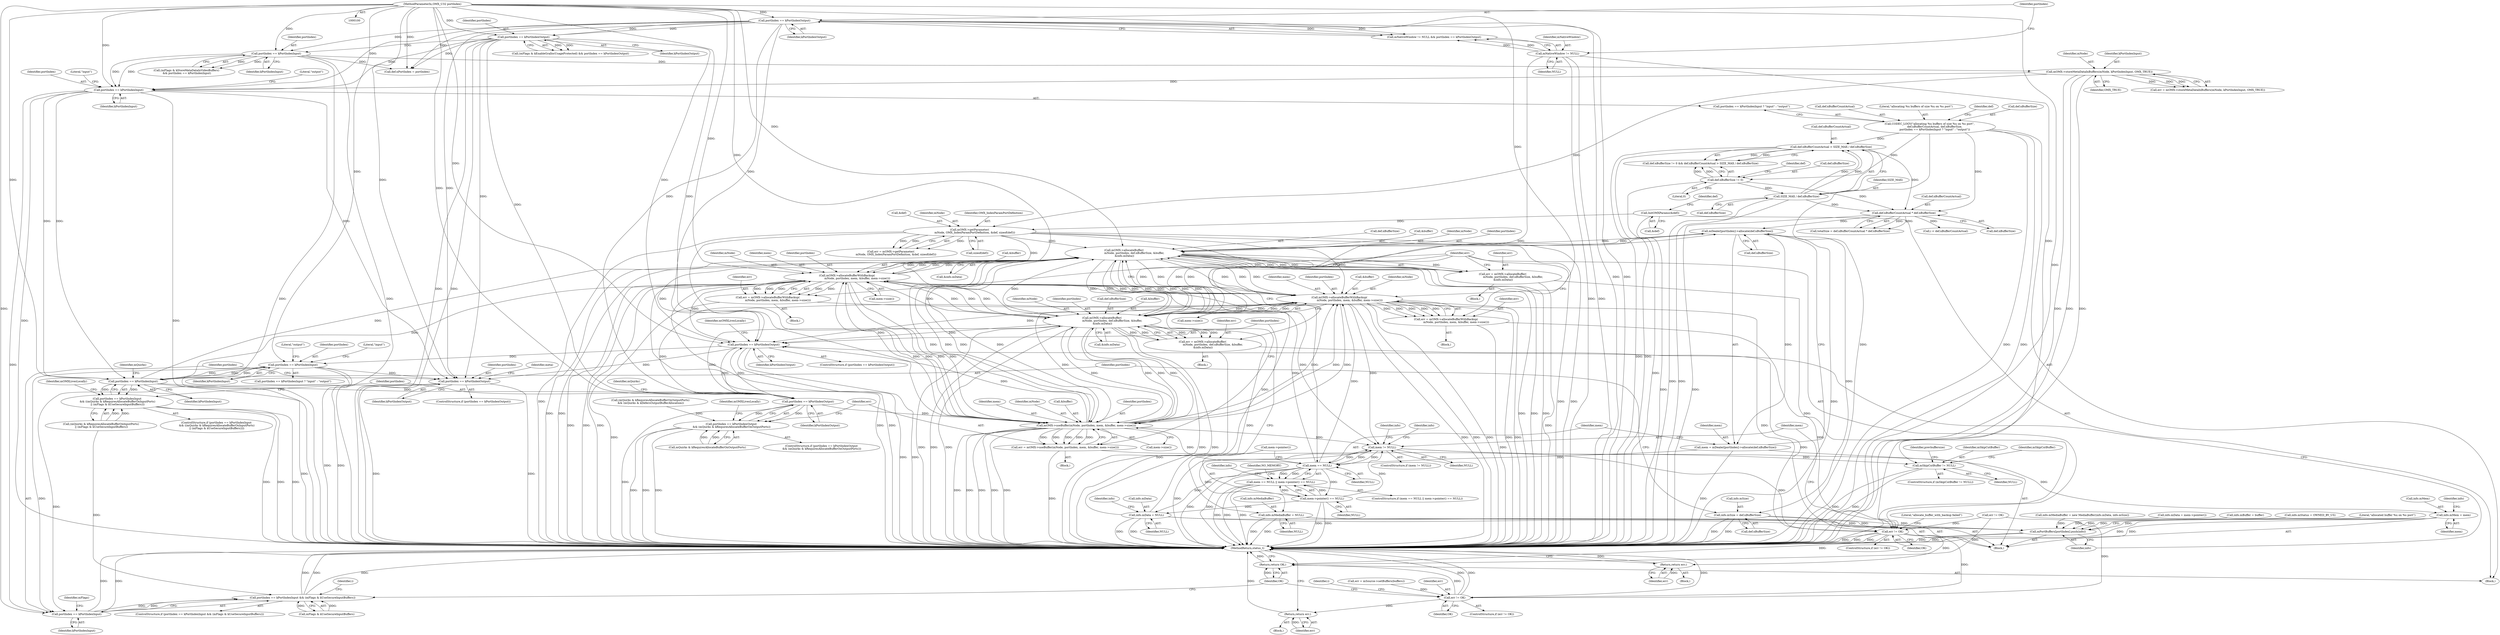 digraph "0_Android_97837bb6cbac21ea679843a0037779d3834bed64@API" {
"1000245" [label="(Call,mDealer[portIndex]->allocate(def.nBufferSize))"];
"1000293" [label="(Call,mOMX->allocateBuffer(\n                        mNode, portIndex, def.nBufferSize, &buffer,\n &info.mData))"];
"1000309" [label="(Call,mOMX->allocateBufferWithBackup(\n                        mNode, portIndex, mem, &buffer, mem->size()))"];
"1000348" [label="(Call,mOMX->allocateBufferWithBackup(\n                        mNode, portIndex, mem, &buffer, mem->size()))"];
"1000332" [label="(Call,mOMX->allocateBuffer(\n                        mNode, portIndex, def.nBufferSize, &buffer,\n &info.mData))"];
"1000166" [label="(Call,mOMX->getParameter(\n            mNode, OMX_IndexParamPortDefinition, &def, sizeof(def)))"];
"1000142" [label="(Call,mOMX->storeMetaDataInBuffers(mNode, kPortIndexInput, OMX_TRUE))"];
"1000136" [label="(Call,portIndex == kPortIndexInput)"];
"1000108" [label="(Call,portIndex == kPortIndexOutput)"];
"1000101" [label="(MethodParameterIn,OMX_U32 portIndex)"];
"1000119" [label="(Call,portIndex == kPortIndexOutput)"];
"1000156" [label="(Call,InitOMXParams(&def))"];
"1000359" [label="(Call,mOMX->useBuffer(mNode, portIndex, mem, &buffer, mem->size()))"];
"1000319" [label="(Call,portIndex == kPortIndexOutput)"];
"1000276" [label="(Call,portIndex == kPortIndexInput)"];
"1000435" [label="(Call,portIndex == kPortIndexInput)"];
"1000406" [label="(Call,portIndex == kPortIndexOutput)"];
"1000189" [label="(Call,portIndex == kPortIndexInput)"];
"1000251" [label="(Call,mem == NULL)"];
"1000243" [label="(Call,mem = mDealer[portIndex]->allocate(def.nBufferSize))"];
"1000245" [label="(Call,mDealer[portIndex]->allocate(def.nBufferSize))"];
"1000216" [label="(Call,def.nBufferCountActual * def.nBufferSize)"];
"1000180" [label="(Call,CODEC_LOGV(\"allocating %u buffers of size %u on %s port\",\n            def.nBufferCountActual, def.nBufferSize,\n            portIndex == kPortIndexInput ? \"input\" : \"output\"))"];
"1000201" [label="(Call,def.nBufferCountActual > SIZE_MAX / def.nBufferSize)"];
"1000205" [label="(Call,SIZE_MAX / def.nBufferSize)"];
"1000196" [label="(Call,def.nBufferSize != 0)"];
"1000105" [label="(Call,mNativeWindow != NULL)"];
"1000376" [label="(Call,mem != NULL)"];
"1000254" [label="(Call,mem->pointer() == NULL)"];
"1000261" [label="(Call,info.mData = NULL)"];
"1000250" [label="(Call,mem == NULL || mem->pointer() == NULL)"];
"1000266" [label="(Call,info.mSize = def.nBufferSize)"];
"1000429" [label="(Call,mPortBuffers[portIndex].push(info))"];
"1000307" [label="(Call,err = mOMX->allocateBufferWithBackup(\n                        mNode, portIndex, mem, &buffer, mem->size()))"];
"1000367" [label="(Call,err != OK)"];
"1000373" [label="(Return,return err;)"];
"1000561" [label="(Call,err != OK)"];
"1000582" [label="(Return,return err;)"];
"1000584" [label="(Return,return OK;)"];
"1000346" [label="(Call,err = mOMX->allocateBufferWithBackup(\n                        mNode, portIndex, mem, &buffer, mem->size()))"];
"1000357" [label="(Call,err = mOMX->useBuffer(mNode, portIndex, mem, &buffer, mem->size()))"];
"1000395" [label="(Call,info.mMem = mem)"];
"1000400" [label="(Call,info.mMediaBuffer = NULL)"];
"1000500" [label="(Call,mSkipCutBuffer != NULL)"];
"1000318" [label="(Call,portIndex == kPortIndexOutput\n && (mQuirks & kRequiresAllocateBufferOnOutputPorts))"];
"1000275" [label="(Call,portIndex == kPortIndexInput\n && ((mQuirks & kRequiresAllocateBufferOnInputPorts)\n || (mFlags & kUseSecureInputBuffers)))"];
"1000441" [label="(Call,portIndex == kPortIndexOutput)"];
"1000522" [label="(Call,portIndex == kPortIndexInput)"];
"1000521" [label="(Call,portIndex == kPortIndexInput && (mFlags & kUseSecureInputBuffers))"];
"1000330" [label="(Call,err = mOMX->allocateBuffer(\n                        mNode, portIndex, def.nBufferSize, &buffer,\n &info.mData))"];
"1000291" [label="(Call,err = mOMX->allocateBuffer(\n                        mNode, portIndex, def.nBufferSize, &buffer,\n &info.mData))"];
"1000205" [label="(Call,SIZE_MAX / def.nBufferSize)"];
"1000142" [label="(Call,mOMX->storeMetaDataInBuffers(mNode, kPortIndexInput, OMX_TRUE))"];
"1000333" [label="(Identifier,mNode)"];
"1000195" [label="(Call,def.nBufferSize != 0 && def.nBufferCountActual > SIZE_MAX / def.nBufferSize)"];
"1000315" [label="(Call,mem->size())"];
"1000217" [label="(Call,def.nBufferCountActual)"];
"1000351" [label="(Identifier,mem)"];
"1000185" [label="(Call,def.nBufferSize)"];
"1000369" [label="(Identifier,OK)"];
"1000429" [label="(Call,mPortBuffers[portIndex].push(info))"];
"1000110" [label="(Identifier,kPortIndexOutput)"];
"1000440" [label="(ControlStructure,if (portIndex == kPortIndexOutput))"];
"1000499" [label="(ControlStructure,if (mSkipCutBuffer != NULL))"];
"1000387" [label="(Identifier,info)"];
"1000556" [label="(Call,err = mSource->setBuffers(buffers))"];
"1000169" [label="(Call,&def)"];
"1000294" [label="(Identifier,mNode)"];
"1000320" [label="(Identifier,portIndex)"];
"1000373" [label="(Return,return err;)"];
"1000345" [label="(Block,)"];
"1000293" [label="(Call,mOMX->allocateBuffer(\n                        mNode, portIndex, def.nBufferSize, &buffer,\n &info.mData))"];
"1000395" [label="(Call,info.mMem = mem)"];
"1000328" [label="(Block,)"];
"1000346" [label="(Call,err = mOMX->allocateBufferWithBackup(\n                        mNode, portIndex, mem, &buffer, mem->size()))"];
"1000413" [label="(Call,(mQuirks & kRequiresAllocateBufferOnOutputPorts)\n && (mQuirks & kDefersOutputBufferAllocation))"];
"1000562" [label="(Identifier,err)"];
"1000307" [label="(Call,err = mOMX->allocateBufferWithBackup(\n                        mNode, portIndex, mem, &buffer, mem->size()))"];
"1000108" [label="(Call,portIndex == kPortIndexOutput)"];
"1000521" [label="(Call,portIndex == kPortIndexInput && (mFlags & kUseSecureInputBuffers))"];
"1000584" [label="(Return,return OK;)"];
"1000354" [label="(Call,mem->size())"];
"1000357" [label="(Call,err = mOMX->useBuffer(mNode, portIndex, mem, &buffer, mem->size()))"];
"1000259" [label="(Identifier,NO_MEMORY)"];
"1000317" [label="(ControlStructure,if (portIndex == kPortIndexOutput\n && (mQuirks & kRequiresAllocateBufferOnOutputPorts)))"];
"1000377" [label="(Identifier,mem)"];
"1000161" [label="(Identifier,def)"];
"1000334" [label="(Identifier,portIndex)"];
"1000374" [label="(Identifier,err)"];
"1000404" [label="(Identifier,NULL)"];
"1000276" [label="(Call,portIndex == kPortIndexInput)"];
"1000281" [label="(Identifier,mQuirks)"];
"1000568" [label="(Identifier,i)"];
"1000295" [label="(Identifier,portIndex)"];
"1000107" [label="(Identifier,NULL)"];
"1000363" [label="(Call,&buffer)"];
"1000525" [label="(Call,mFlags & kUseSecureInputBuffers)"];
"1000207" [label="(Call,def.nBufferSize)"];
"1000291" [label="(Call,err = mOMX->allocateBuffer(\n                        mNode, portIndex, def.nBufferSize, &buffer,\n &info.mData))"];
"1000385" [label="(Call,info.mBuffer = buffer)"];
"1000407" [label="(Identifier,portIndex)"];
"1000350" [label="(Identifier,portIndex)"];
"1000375" [label="(ControlStructure,if (mem != NULL))"];
"1000191" [label="(Identifier,kPortIndexInput)"];
"1000167" [label="(Identifier,mNode)"];
"1000157" [label="(Call,&def)"];
"1000251" [label="(Call,mem == NULL)"];
"1000368" [label="(Identifier,err)"];
"1000447" [label="(Identifier,meta)"];
"1000190" [label="(Identifier,portIndex)"];
"1000254" [label="(Call,mem->pointer() == NULL)"];
"1000501" [label="(Identifier,mSkipCutBuffer)"];
"1000193" [label="(Literal,\"output\")"];
"1000321" [label="(Identifier,kPortIndexOutput)"];
"1000401" [label="(Call,info.mMediaBuffer)"];
"1000523" [label="(Identifier,portIndex)"];
"1000182" [label="(Call,def.nBufferCountActual)"];
"1000253" [label="(Identifier,NULL)"];
"1000441" [label="(Call,portIndex == kPortIndexOutput)"];
"1000203" [label="(Identifier,def)"];
"1000361" [label="(Identifier,portIndex)"];
"1000296" [label="(Call,def.nBufferSize)"];
"1000390" [label="(Call,info.mStatus = OWNED_BY_US)"];
"1000526" [label="(Identifier,mFlags)"];
"1000561" [label="(Call,err != OK)"];
"1000367" [label="(Call,err != OK)"];
"1000432" [label="(Literal,\"allocated buffer %u on %s port\")"];
"1000120" [label="(Identifier,portIndex)"];
"1000171" [label="(Call,sizeof(def))"];
"1000323" [label="(Identifier,mQuirks)"];
"1000366" [label="(ControlStructure,if (err != OK))"];
"1000437" [label="(Identifier,kPortIndexInput)"];
"1000200" [label="(Literal,0)"];
"1000560" [label="(ControlStructure,if (err != OK))"];
"1000517" [label="(Identifier,mSkipCutBuffer)"];
"1000299" [label="(Call,&buffer)"];
"1000267" [label="(Call,info.mSize)"];
"1000348" [label="(Call,mOMX->allocateBufferWithBackup(\n                        mNode, portIndex, mem, &buffer, mem->size()))"];
"1000358" [label="(Identifier,err)"];
"1000104" [label="(Call,mNativeWindow != NULL && portIndex == kPortIndexOutput)"];
"1000288" [label="(Identifier,mOMXLivesLocally)"];
"1000250" [label="(Call,mem == NULL || mem->pointer() == NULL)"];
"1000352" [label="(Call,&buffer)"];
"1000164" [label="(Call,err = mOMX->getParameter(\n            mNode, OMX_IndexParamPortDefinition, &def, sizeof(def)))"];
"1000382" [label="(Identifier,info)"];
"1000370" [label="(Block,)"];
"1000359" [label="(Call,mOMX->useBuffer(mNode, portIndex, mem, &buffer, mem->size()))"];
"1000255" [label="(Call,mem->pointer())"];
"1000121" [label="(Identifier,kPortIndexOutput)"];
"1000585" [label="(Identifier,OK)"];
"1000400" [label="(Call,info.mMediaBuffer = NULL)"];
"1000376" [label="(Call,mem != NULL)"];
"1000102" [label="(Block,)"];
"1000430" [label="(Identifier,info)"];
"1000502" [label="(Identifier,NULL)"];
"1000188" [label="(Call,portIndex == kPortIndexInput ? \"input\" : \"output\")"];
"1000197" [label="(Call,def.nBufferSize)"];
"1000168" [label="(Identifier,OMX_IndexParamPortDefinition)"];
"1000268" [label="(Identifier,info)"];
"1000306" [label="(Block,)"];
"1000101" [label="(MethodParameterIn,OMX_U32 portIndex)"];
"1000372" [label="(Literal,\"allocate_buffer_with_backup failed\")"];
"1000274" [label="(ControlStructure,if (portIndex == kPortIndexInput\n && ((mQuirks & kRequiresAllocateBufferOnInputPorts)\n || (mFlags & kUseSecureInputBuffers))))"];
"1000443" [label="(Identifier,kPortIndexOutput)"];
"1000234" [label="(Call,i < def.nBufferCountActual)"];
"1000533" [label="(Identifier,i)"];
"1000119" [label="(Call,portIndex == kPortIndexOutput)"];
"1000362" [label="(Identifier,mem)"];
"1000249" [label="(ControlStructure,if (mem == NULL || mem->pointer() == NULL))"];
"1000330" [label="(Call,err = mOMX->allocateBuffer(\n                        mNode, portIndex, def.nBufferSize, &buffer,\n &info.mData))"];
"1000402" [label="(Identifier,info)"];
"1000506" [label="(Identifier,prevbuffersize)"];
"1000301" [label="(Call,&info.mData)"];
"1000322" [label="(Call,mQuirks & kRequiresAllocateBufferOnOutputPorts)"];
"1000327" [label="(Identifier,mOMXLivesLocally)"];
"1000520" [label="(ControlStructure,if (portIndex == kPortIndexInput && (mFlags & kUseSecureInputBuffers)))"];
"1000206" [label="(Identifier,SIZE_MAX)"];
"1000159" [label="(Call,def.nPortIndex = portIndex)"];
"1000277" [label="(Identifier,portIndex)"];
"1000192" [label="(Literal,\"input\")"];
"1000583" [label="(Identifier,err)"];
"1000140" [label="(Call,err = mOMX->storeMetaDataInBuffers(mNode, kPortIndexInput, OMX_TRUE))"];
"1000241" [label="(Block,)"];
"1000408" [label="(Identifier,kPortIndexOutput)"];
"1000145" [label="(Identifier,OMX_TRUE)"];
"1000252" [label="(Identifier,mem)"];
"1000265" [label="(Identifier,NULL)"];
"1000563" [label="(Identifier,OK)"];
"1000180" [label="(Call,CODEC_LOGV(\"allocating %u buffers of size %u on %s port\",\n            def.nBufferCountActual, def.nBufferSize,\n            portIndex == kPortIndexInput ? \"input\" : \"output\"))"];
"1000181" [label="(Literal,\"allocating %u buffers of size %u on %s port\")"];
"1000262" [label="(Call,info.mData)"];
"1000244" [label="(Identifier,mem)"];
"1000243" [label="(Call,mem = mDealer[portIndex]->allocate(def.nBufferSize))"];
"1000335" [label="(Call,def.nBufferSize)"];
"1000439" [label="(Literal,\"output\")"];
"1000137" [label="(Identifier,portIndex)"];
"1000436" [label="(Identifier,portIndex)"];
"1000356" [label="(Block,)"];
"1000412" [label="(Identifier,mOMXLivesLocally)"];
"1000115" [label="(Call,(mFlags & kEnableGrallocUsageProtected) && portIndex == kPortIndexOutput)"];
"1000319" [label="(Call,portIndex == kPortIndexOutput)"];
"1000198" [label="(Identifier,def)"];
"1000564" [label="(Block,)"];
"1000586" [label="(MethodReturn,status_t)"];
"1000105" [label="(Call,mNativeWindow != NULL)"];
"1000338" [label="(Call,&buffer)"];
"1000347" [label="(Identifier,err)"];
"1000349" [label="(Identifier,mNode)"];
"1000214" [label="(Call,totalSize = def.nBufferCountActual * def.nBufferSize)"];
"1000279" [label="(Call,(mQuirks & kRequiresAllocateBufferOnInputPorts)\n || (mFlags & kUseSecureInputBuffers))"];
"1000421" [label="(Call,info.mMediaBuffer = new MediaBuffer(info.mData, info.mSize))"];
"1000312" [label="(Identifier,mem)"];
"1000331" [label="(Identifier,err)"];
"1000434" [label="(Call,portIndex == kPortIndexInput ? \"input\" : \"output\")"];
"1000220" [label="(Call,def.nBufferSize)"];
"1000201" [label="(Call,def.nBufferCountActual > SIZE_MAX / def.nBufferSize)"];
"1000189" [label="(Call,portIndex == kPortIndexInput)"];
"1000399" [label="(Identifier,mem)"];
"1000246" [label="(Call,def.nBufferSize)"];
"1000138" [label="(Identifier,kPortIndexInput)"];
"1000438" [label="(Literal,\"input\")"];
"1000309" [label="(Call,mOMX->allocateBufferWithBackup(\n                        mNode, portIndex, mem, &buffer, mem->size()))"];
"1000245" [label="(Call,mDealer[portIndex]->allocate(def.nBufferSize))"];
"1000524" [label="(Identifier,kPortIndexInput)"];
"1000261" [label="(Call,info.mData = NULL)"];
"1000380" [label="(Call,info.mData = mem->pointer())"];
"1000340" [label="(Call,&info.mData)"];
"1000318" [label="(Call,portIndex == kPortIndexOutput\n && (mQuirks & kRequiresAllocateBufferOnOutputPorts))"];
"1000275" [label="(Call,portIndex == kPortIndexInput\n && ((mQuirks & kRequiresAllocateBufferOnInputPorts)\n || (mFlags & kUseSecureInputBuffers)))"];
"1000278" [label="(Identifier,kPortIndexInput)"];
"1000109" [label="(Identifier,portIndex)"];
"1000365" [label="(Call,mem->size())"];
"1000196" [label="(Call,def.nBufferSize != 0)"];
"1000256" [label="(Identifier,NULL)"];
"1000216" [label="(Call,def.nBufferCountActual * def.nBufferSize)"];
"1000174" [label="(Call,err != OK)"];
"1000360" [label="(Identifier,mNode)"];
"1000311" [label="(Identifier,portIndex)"];
"1000166" [label="(Call,mOMX->getParameter(\n            mNode, OMX_IndexParamPortDefinition, &def, sizeof(def)))"];
"1000522" [label="(Call,portIndex == kPortIndexInput)"];
"1000270" [label="(Call,def.nBufferSize)"];
"1000202" [label="(Call,def.nBufferCountActual)"];
"1000406" [label="(Call,portIndex == kPortIndexOutput)"];
"1000378" [label="(Identifier,NULL)"];
"1000313" [label="(Call,&buffer)"];
"1000405" [label="(ControlStructure,if (portIndex == kPortIndexOutput))"];
"1000308" [label="(Identifier,err)"];
"1000435" [label="(Call,portIndex == kPortIndexInput)"];
"1000442" [label="(Identifier,portIndex)"];
"1000144" [label="(Identifier,kPortIndexInput)"];
"1000143" [label="(Identifier,mNode)"];
"1000289" [label="(Block,)"];
"1000396" [label="(Call,info.mMem)"];
"1000132" [label="(Call,(mFlags & kStoreMetaDataInVideoBuffers)\n && portIndex == kPortIndexInput)"];
"1000292" [label="(Identifier,err)"];
"1000332" [label="(Call,mOMX->allocateBuffer(\n                        mNode, portIndex, def.nBufferSize, &buffer,\n &info.mData))"];
"1000310" [label="(Identifier,mNode)"];
"1000156" [label="(Call,InitOMXParams(&def))"];
"1000106" [label="(Identifier,mNativeWindow)"];
"1000500" [label="(Call,mSkipCutBuffer != NULL)"];
"1000266" [label="(Call,info.mSize = def.nBufferSize)"];
"1000263" [label="(Identifier,info)"];
"1000136" [label="(Call,portIndex == kPortIndexInput)"];
"1000582" [label="(Return,return err;)"];
"1000245" -> "1000243"  [label="AST: "];
"1000245" -> "1000246"  [label="CFG: "];
"1000246" -> "1000245"  [label="AST: "];
"1000243" -> "1000245"  [label="CFG: "];
"1000245" -> "1000586"  [label="DDG: "];
"1000245" -> "1000243"  [label="DDG: "];
"1000293" -> "1000245"  [label="DDG: "];
"1000216" -> "1000245"  [label="DDG: "];
"1000332" -> "1000245"  [label="DDG: "];
"1000245" -> "1000266"  [label="DDG: "];
"1000245" -> "1000293"  [label="DDG: "];
"1000245" -> "1000332"  [label="DDG: "];
"1000293" -> "1000291"  [label="AST: "];
"1000293" -> "1000301"  [label="CFG: "];
"1000294" -> "1000293"  [label="AST: "];
"1000295" -> "1000293"  [label="AST: "];
"1000296" -> "1000293"  [label="AST: "];
"1000299" -> "1000293"  [label="AST: "];
"1000301" -> "1000293"  [label="AST: "];
"1000291" -> "1000293"  [label="CFG: "];
"1000293" -> "1000586"  [label="DDG: "];
"1000293" -> "1000586"  [label="DDG: "];
"1000293" -> "1000586"  [label="DDG: "];
"1000293" -> "1000586"  [label="DDG: "];
"1000293" -> "1000586"  [label="DDG: "];
"1000293" -> "1000291"  [label="DDG: "];
"1000293" -> "1000291"  [label="DDG: "];
"1000293" -> "1000291"  [label="DDG: "];
"1000293" -> "1000291"  [label="DDG: "];
"1000293" -> "1000291"  [label="DDG: "];
"1000309" -> "1000293"  [label="DDG: "];
"1000309" -> "1000293"  [label="DDG: "];
"1000348" -> "1000293"  [label="DDG: "];
"1000348" -> "1000293"  [label="DDG: "];
"1000332" -> "1000293"  [label="DDG: "];
"1000332" -> "1000293"  [label="DDG: "];
"1000332" -> "1000293"  [label="DDG: "];
"1000166" -> "1000293"  [label="DDG: "];
"1000359" -> "1000293"  [label="DDG: "];
"1000359" -> "1000293"  [label="DDG: "];
"1000276" -> "1000293"  [label="DDG: "];
"1000101" -> "1000293"  [label="DDG: "];
"1000261" -> "1000293"  [label="DDG: "];
"1000293" -> "1000309"  [label="DDG: "];
"1000293" -> "1000309"  [label="DDG: "];
"1000293" -> "1000332"  [label="DDG: "];
"1000293" -> "1000332"  [label="DDG: "];
"1000293" -> "1000332"  [label="DDG: "];
"1000293" -> "1000348"  [label="DDG: "];
"1000293" -> "1000348"  [label="DDG: "];
"1000293" -> "1000359"  [label="DDG: "];
"1000293" -> "1000359"  [label="DDG: "];
"1000293" -> "1000406"  [label="DDG: "];
"1000309" -> "1000307"  [label="AST: "];
"1000309" -> "1000315"  [label="CFG: "];
"1000310" -> "1000309"  [label="AST: "];
"1000311" -> "1000309"  [label="AST: "];
"1000312" -> "1000309"  [label="AST: "];
"1000313" -> "1000309"  [label="AST: "];
"1000315" -> "1000309"  [label="AST: "];
"1000307" -> "1000309"  [label="CFG: "];
"1000309" -> "1000586"  [label="DDG: "];
"1000309" -> "1000586"  [label="DDG: "];
"1000309" -> "1000586"  [label="DDG: "];
"1000309" -> "1000586"  [label="DDG: "];
"1000309" -> "1000586"  [label="DDG: "];
"1000309" -> "1000307"  [label="DDG: "];
"1000309" -> "1000307"  [label="DDG: "];
"1000309" -> "1000307"  [label="DDG: "];
"1000309" -> "1000307"  [label="DDG: "];
"1000309" -> "1000307"  [label="DDG: "];
"1000348" -> "1000309"  [label="DDG: "];
"1000348" -> "1000309"  [label="DDG: "];
"1000332" -> "1000309"  [label="DDG: "];
"1000332" -> "1000309"  [label="DDG: "];
"1000166" -> "1000309"  [label="DDG: "];
"1000359" -> "1000309"  [label="DDG: "];
"1000359" -> "1000309"  [label="DDG: "];
"1000276" -> "1000309"  [label="DDG: "];
"1000101" -> "1000309"  [label="DDG: "];
"1000251" -> "1000309"  [label="DDG: "];
"1000309" -> "1000332"  [label="DDG: "];
"1000309" -> "1000332"  [label="DDG: "];
"1000309" -> "1000348"  [label="DDG: "];
"1000309" -> "1000348"  [label="DDG: "];
"1000309" -> "1000359"  [label="DDG: "];
"1000309" -> "1000359"  [label="DDG: "];
"1000309" -> "1000376"  [label="DDG: "];
"1000309" -> "1000406"  [label="DDG: "];
"1000348" -> "1000346"  [label="AST: "];
"1000348" -> "1000354"  [label="CFG: "];
"1000349" -> "1000348"  [label="AST: "];
"1000350" -> "1000348"  [label="AST: "];
"1000351" -> "1000348"  [label="AST: "];
"1000352" -> "1000348"  [label="AST: "];
"1000354" -> "1000348"  [label="AST: "];
"1000346" -> "1000348"  [label="CFG: "];
"1000348" -> "1000586"  [label="DDG: "];
"1000348" -> "1000586"  [label="DDG: "];
"1000348" -> "1000586"  [label="DDG: "];
"1000348" -> "1000586"  [label="DDG: "];
"1000348" -> "1000586"  [label="DDG: "];
"1000348" -> "1000332"  [label="DDG: "];
"1000348" -> "1000332"  [label="DDG: "];
"1000348" -> "1000346"  [label="DDG: "];
"1000348" -> "1000346"  [label="DDG: "];
"1000348" -> "1000346"  [label="DDG: "];
"1000348" -> "1000346"  [label="DDG: "];
"1000348" -> "1000346"  [label="DDG: "];
"1000332" -> "1000348"  [label="DDG: "];
"1000332" -> "1000348"  [label="DDG: "];
"1000166" -> "1000348"  [label="DDG: "];
"1000359" -> "1000348"  [label="DDG: "];
"1000359" -> "1000348"  [label="DDG: "];
"1000319" -> "1000348"  [label="DDG: "];
"1000101" -> "1000348"  [label="DDG: "];
"1000251" -> "1000348"  [label="DDG: "];
"1000348" -> "1000359"  [label="DDG: "];
"1000348" -> "1000359"  [label="DDG: "];
"1000348" -> "1000376"  [label="DDG: "];
"1000348" -> "1000406"  [label="DDG: "];
"1000332" -> "1000330"  [label="AST: "];
"1000332" -> "1000340"  [label="CFG: "];
"1000333" -> "1000332"  [label="AST: "];
"1000334" -> "1000332"  [label="AST: "];
"1000335" -> "1000332"  [label="AST: "];
"1000338" -> "1000332"  [label="AST: "];
"1000340" -> "1000332"  [label="AST: "];
"1000330" -> "1000332"  [label="CFG: "];
"1000332" -> "1000586"  [label="DDG: "];
"1000332" -> "1000586"  [label="DDG: "];
"1000332" -> "1000586"  [label="DDG: "];
"1000332" -> "1000586"  [label="DDG: "];
"1000332" -> "1000586"  [label="DDG: "];
"1000332" -> "1000330"  [label="DDG: "];
"1000332" -> "1000330"  [label="DDG: "];
"1000332" -> "1000330"  [label="DDG: "];
"1000332" -> "1000330"  [label="DDG: "];
"1000332" -> "1000330"  [label="DDG: "];
"1000166" -> "1000332"  [label="DDG: "];
"1000359" -> "1000332"  [label="DDG: "];
"1000359" -> "1000332"  [label="DDG: "];
"1000319" -> "1000332"  [label="DDG: "];
"1000101" -> "1000332"  [label="DDG: "];
"1000261" -> "1000332"  [label="DDG: "];
"1000332" -> "1000359"  [label="DDG: "];
"1000332" -> "1000359"  [label="DDG: "];
"1000332" -> "1000406"  [label="DDG: "];
"1000166" -> "1000164"  [label="AST: "];
"1000166" -> "1000171"  [label="CFG: "];
"1000167" -> "1000166"  [label="AST: "];
"1000168" -> "1000166"  [label="AST: "];
"1000169" -> "1000166"  [label="AST: "];
"1000171" -> "1000166"  [label="AST: "];
"1000164" -> "1000166"  [label="CFG: "];
"1000166" -> "1000586"  [label="DDG: "];
"1000166" -> "1000586"  [label="DDG: "];
"1000166" -> "1000586"  [label="DDG: "];
"1000166" -> "1000164"  [label="DDG: "];
"1000166" -> "1000164"  [label="DDG: "];
"1000166" -> "1000164"  [label="DDG: "];
"1000142" -> "1000166"  [label="DDG: "];
"1000156" -> "1000166"  [label="DDG: "];
"1000166" -> "1000359"  [label="DDG: "];
"1000142" -> "1000140"  [label="AST: "];
"1000142" -> "1000145"  [label="CFG: "];
"1000143" -> "1000142"  [label="AST: "];
"1000144" -> "1000142"  [label="AST: "];
"1000145" -> "1000142"  [label="AST: "];
"1000140" -> "1000142"  [label="CFG: "];
"1000142" -> "1000586"  [label="DDG: "];
"1000142" -> "1000586"  [label="DDG: "];
"1000142" -> "1000586"  [label="DDG: "];
"1000142" -> "1000140"  [label="DDG: "];
"1000142" -> "1000140"  [label="DDG: "];
"1000142" -> "1000140"  [label="DDG: "];
"1000136" -> "1000142"  [label="DDG: "];
"1000142" -> "1000189"  [label="DDG: "];
"1000136" -> "1000132"  [label="AST: "];
"1000136" -> "1000138"  [label="CFG: "];
"1000137" -> "1000136"  [label="AST: "];
"1000138" -> "1000136"  [label="AST: "];
"1000132" -> "1000136"  [label="CFG: "];
"1000136" -> "1000586"  [label="DDG: "];
"1000136" -> "1000586"  [label="DDG: "];
"1000136" -> "1000132"  [label="DDG: "];
"1000136" -> "1000132"  [label="DDG: "];
"1000108" -> "1000136"  [label="DDG: "];
"1000119" -> "1000136"  [label="DDG: "];
"1000101" -> "1000136"  [label="DDG: "];
"1000136" -> "1000159"  [label="DDG: "];
"1000136" -> "1000189"  [label="DDG: "];
"1000136" -> "1000189"  [label="DDG: "];
"1000108" -> "1000104"  [label="AST: "];
"1000108" -> "1000110"  [label="CFG: "];
"1000109" -> "1000108"  [label="AST: "];
"1000110" -> "1000108"  [label="AST: "];
"1000104" -> "1000108"  [label="CFG: "];
"1000108" -> "1000586"  [label="DDG: "];
"1000108" -> "1000586"  [label="DDG: "];
"1000108" -> "1000104"  [label="DDG: "];
"1000108" -> "1000104"  [label="DDG: "];
"1000101" -> "1000108"  [label="DDG: "];
"1000108" -> "1000119"  [label="DDG: "];
"1000108" -> "1000119"  [label="DDG: "];
"1000108" -> "1000159"  [label="DDG: "];
"1000108" -> "1000189"  [label="DDG: "];
"1000108" -> "1000319"  [label="DDG: "];
"1000108" -> "1000406"  [label="DDG: "];
"1000108" -> "1000441"  [label="DDG: "];
"1000101" -> "1000100"  [label="AST: "];
"1000101" -> "1000586"  [label="DDG: "];
"1000101" -> "1000119"  [label="DDG: "];
"1000101" -> "1000159"  [label="DDG: "];
"1000101" -> "1000189"  [label="DDG: "];
"1000101" -> "1000276"  [label="DDG: "];
"1000101" -> "1000319"  [label="DDG: "];
"1000101" -> "1000359"  [label="DDG: "];
"1000101" -> "1000406"  [label="DDG: "];
"1000101" -> "1000435"  [label="DDG: "];
"1000101" -> "1000441"  [label="DDG: "];
"1000101" -> "1000522"  [label="DDG: "];
"1000119" -> "1000115"  [label="AST: "];
"1000119" -> "1000121"  [label="CFG: "];
"1000120" -> "1000119"  [label="AST: "];
"1000121" -> "1000119"  [label="AST: "];
"1000115" -> "1000119"  [label="CFG: "];
"1000119" -> "1000586"  [label="DDG: "];
"1000119" -> "1000586"  [label="DDG: "];
"1000119" -> "1000115"  [label="DDG: "];
"1000119" -> "1000115"  [label="DDG: "];
"1000119" -> "1000159"  [label="DDG: "];
"1000119" -> "1000189"  [label="DDG: "];
"1000119" -> "1000319"  [label="DDG: "];
"1000119" -> "1000406"  [label="DDG: "];
"1000119" -> "1000441"  [label="DDG: "];
"1000156" -> "1000102"  [label="AST: "];
"1000156" -> "1000157"  [label="CFG: "];
"1000157" -> "1000156"  [label="AST: "];
"1000161" -> "1000156"  [label="CFG: "];
"1000156" -> "1000586"  [label="DDG: "];
"1000359" -> "1000357"  [label="AST: "];
"1000359" -> "1000365"  [label="CFG: "];
"1000360" -> "1000359"  [label="AST: "];
"1000361" -> "1000359"  [label="AST: "];
"1000362" -> "1000359"  [label="AST: "];
"1000363" -> "1000359"  [label="AST: "];
"1000365" -> "1000359"  [label="AST: "];
"1000357" -> "1000359"  [label="CFG: "];
"1000359" -> "1000586"  [label="DDG: "];
"1000359" -> "1000586"  [label="DDG: "];
"1000359" -> "1000586"  [label="DDG: "];
"1000359" -> "1000586"  [label="DDG: "];
"1000359" -> "1000586"  [label="DDG: "];
"1000359" -> "1000357"  [label="DDG: "];
"1000359" -> "1000357"  [label="DDG: "];
"1000359" -> "1000357"  [label="DDG: "];
"1000359" -> "1000357"  [label="DDG: "];
"1000359" -> "1000357"  [label="DDG: "];
"1000319" -> "1000359"  [label="DDG: "];
"1000251" -> "1000359"  [label="DDG: "];
"1000359" -> "1000376"  [label="DDG: "];
"1000359" -> "1000406"  [label="DDG: "];
"1000319" -> "1000318"  [label="AST: "];
"1000319" -> "1000321"  [label="CFG: "];
"1000320" -> "1000319"  [label="AST: "];
"1000321" -> "1000319"  [label="AST: "];
"1000323" -> "1000319"  [label="CFG: "];
"1000318" -> "1000319"  [label="CFG: "];
"1000319" -> "1000586"  [label="DDG: "];
"1000319" -> "1000318"  [label="DDG: "];
"1000319" -> "1000318"  [label="DDG: "];
"1000276" -> "1000319"  [label="DDG: "];
"1000406" -> "1000319"  [label="DDG: "];
"1000319" -> "1000406"  [label="DDG: "];
"1000276" -> "1000275"  [label="AST: "];
"1000276" -> "1000278"  [label="CFG: "];
"1000277" -> "1000276"  [label="AST: "];
"1000278" -> "1000276"  [label="AST: "];
"1000281" -> "1000276"  [label="CFG: "];
"1000275" -> "1000276"  [label="CFG: "];
"1000276" -> "1000586"  [label="DDG: "];
"1000276" -> "1000275"  [label="DDG: "];
"1000276" -> "1000275"  [label="DDG: "];
"1000435" -> "1000276"  [label="DDG: "];
"1000435" -> "1000276"  [label="DDG: "];
"1000189" -> "1000276"  [label="DDG: "];
"1000189" -> "1000276"  [label="DDG: "];
"1000276" -> "1000435"  [label="DDG: "];
"1000435" -> "1000434"  [label="AST: "];
"1000435" -> "1000437"  [label="CFG: "];
"1000436" -> "1000435"  [label="AST: "];
"1000437" -> "1000435"  [label="AST: "];
"1000438" -> "1000435"  [label="CFG: "];
"1000439" -> "1000435"  [label="CFG: "];
"1000435" -> "1000586"  [label="DDG: "];
"1000435" -> "1000586"  [label="DDG: "];
"1000406" -> "1000435"  [label="DDG: "];
"1000435" -> "1000441"  [label="DDG: "];
"1000435" -> "1000522"  [label="DDG: "];
"1000406" -> "1000405"  [label="AST: "];
"1000406" -> "1000408"  [label="CFG: "];
"1000407" -> "1000406"  [label="AST: "];
"1000408" -> "1000406"  [label="AST: "];
"1000412" -> "1000406"  [label="CFG: "];
"1000430" -> "1000406"  [label="CFG: "];
"1000406" -> "1000586"  [label="DDG: "];
"1000406" -> "1000586"  [label="DDG: "];
"1000406" -> "1000441"  [label="DDG: "];
"1000189" -> "1000188"  [label="AST: "];
"1000189" -> "1000191"  [label="CFG: "];
"1000190" -> "1000189"  [label="AST: "];
"1000191" -> "1000189"  [label="AST: "];
"1000192" -> "1000189"  [label="CFG: "];
"1000193" -> "1000189"  [label="CFG: "];
"1000189" -> "1000586"  [label="DDG: "];
"1000189" -> "1000586"  [label="DDG: "];
"1000189" -> "1000441"  [label="DDG: "];
"1000189" -> "1000522"  [label="DDG: "];
"1000251" -> "1000250"  [label="AST: "];
"1000251" -> "1000253"  [label="CFG: "];
"1000252" -> "1000251"  [label="AST: "];
"1000253" -> "1000251"  [label="AST: "];
"1000255" -> "1000251"  [label="CFG: "];
"1000250" -> "1000251"  [label="CFG: "];
"1000251" -> "1000586"  [label="DDG: "];
"1000251" -> "1000586"  [label="DDG: "];
"1000251" -> "1000250"  [label="DDG: "];
"1000251" -> "1000250"  [label="DDG: "];
"1000243" -> "1000251"  [label="DDG: "];
"1000105" -> "1000251"  [label="DDG: "];
"1000376" -> "1000251"  [label="DDG: "];
"1000251" -> "1000254"  [label="DDG: "];
"1000251" -> "1000261"  [label="DDG: "];
"1000251" -> "1000376"  [label="DDG: "];
"1000251" -> "1000376"  [label="DDG: "];
"1000243" -> "1000241"  [label="AST: "];
"1000244" -> "1000243"  [label="AST: "];
"1000252" -> "1000243"  [label="CFG: "];
"1000243" -> "1000586"  [label="DDG: "];
"1000216" -> "1000214"  [label="AST: "];
"1000216" -> "1000220"  [label="CFG: "];
"1000217" -> "1000216"  [label="AST: "];
"1000220" -> "1000216"  [label="AST: "];
"1000214" -> "1000216"  [label="CFG: "];
"1000216" -> "1000586"  [label="DDG: "];
"1000216" -> "1000214"  [label="DDG: "];
"1000216" -> "1000214"  [label="DDG: "];
"1000180" -> "1000216"  [label="DDG: "];
"1000201" -> "1000216"  [label="DDG: "];
"1000205" -> "1000216"  [label="DDG: "];
"1000196" -> "1000216"  [label="DDG: "];
"1000216" -> "1000234"  [label="DDG: "];
"1000180" -> "1000102"  [label="AST: "];
"1000180" -> "1000188"  [label="CFG: "];
"1000181" -> "1000180"  [label="AST: "];
"1000182" -> "1000180"  [label="AST: "];
"1000185" -> "1000180"  [label="AST: "];
"1000188" -> "1000180"  [label="AST: "];
"1000198" -> "1000180"  [label="CFG: "];
"1000180" -> "1000586"  [label="DDG: "];
"1000180" -> "1000586"  [label="DDG: "];
"1000180" -> "1000586"  [label="DDG: "];
"1000180" -> "1000196"  [label="DDG: "];
"1000180" -> "1000201"  [label="DDG: "];
"1000201" -> "1000195"  [label="AST: "];
"1000201" -> "1000205"  [label="CFG: "];
"1000202" -> "1000201"  [label="AST: "];
"1000205" -> "1000201"  [label="AST: "];
"1000195" -> "1000201"  [label="CFG: "];
"1000201" -> "1000586"  [label="DDG: "];
"1000201" -> "1000586"  [label="DDG: "];
"1000201" -> "1000195"  [label="DDG: "];
"1000201" -> "1000195"  [label="DDG: "];
"1000205" -> "1000201"  [label="DDG: "];
"1000205" -> "1000201"  [label="DDG: "];
"1000205" -> "1000207"  [label="CFG: "];
"1000206" -> "1000205"  [label="AST: "];
"1000207" -> "1000205"  [label="AST: "];
"1000205" -> "1000586"  [label="DDG: "];
"1000205" -> "1000586"  [label="DDG: "];
"1000196" -> "1000205"  [label="DDG: "];
"1000196" -> "1000195"  [label="AST: "];
"1000196" -> "1000200"  [label="CFG: "];
"1000197" -> "1000196"  [label="AST: "];
"1000200" -> "1000196"  [label="AST: "];
"1000203" -> "1000196"  [label="CFG: "];
"1000195" -> "1000196"  [label="CFG: "];
"1000196" -> "1000586"  [label="DDG: "];
"1000196" -> "1000195"  [label="DDG: "];
"1000196" -> "1000195"  [label="DDG: "];
"1000105" -> "1000104"  [label="AST: "];
"1000105" -> "1000107"  [label="CFG: "];
"1000106" -> "1000105"  [label="AST: "];
"1000107" -> "1000105"  [label="AST: "];
"1000109" -> "1000105"  [label="CFG: "];
"1000104" -> "1000105"  [label="CFG: "];
"1000105" -> "1000586"  [label="DDG: "];
"1000105" -> "1000586"  [label="DDG: "];
"1000105" -> "1000104"  [label="DDG: "];
"1000105" -> "1000104"  [label="DDG: "];
"1000105" -> "1000500"  [label="DDG: "];
"1000376" -> "1000375"  [label="AST: "];
"1000376" -> "1000378"  [label="CFG: "];
"1000377" -> "1000376"  [label="AST: "];
"1000378" -> "1000376"  [label="AST: "];
"1000382" -> "1000376"  [label="CFG: "];
"1000387" -> "1000376"  [label="CFG: "];
"1000376" -> "1000586"  [label="DDG: "];
"1000254" -> "1000376"  [label="DDG: "];
"1000376" -> "1000395"  [label="DDG: "];
"1000376" -> "1000400"  [label="DDG: "];
"1000376" -> "1000500"  [label="DDG: "];
"1000254" -> "1000250"  [label="AST: "];
"1000254" -> "1000256"  [label="CFG: "];
"1000255" -> "1000254"  [label="AST: "];
"1000256" -> "1000254"  [label="AST: "];
"1000250" -> "1000254"  [label="CFG: "];
"1000254" -> "1000586"  [label="DDG: "];
"1000254" -> "1000586"  [label="DDG: "];
"1000254" -> "1000250"  [label="DDG: "];
"1000254" -> "1000250"  [label="DDG: "];
"1000254" -> "1000261"  [label="DDG: "];
"1000261" -> "1000241"  [label="AST: "];
"1000261" -> "1000265"  [label="CFG: "];
"1000262" -> "1000261"  [label="AST: "];
"1000265" -> "1000261"  [label="AST: "];
"1000268" -> "1000261"  [label="CFG: "];
"1000261" -> "1000586"  [label="DDG: "];
"1000261" -> "1000586"  [label="DDG: "];
"1000261" -> "1000429"  [label="DDG: "];
"1000250" -> "1000249"  [label="AST: "];
"1000259" -> "1000250"  [label="CFG: "];
"1000263" -> "1000250"  [label="CFG: "];
"1000250" -> "1000586"  [label="DDG: "];
"1000250" -> "1000586"  [label="DDG: "];
"1000250" -> "1000586"  [label="DDG: "];
"1000266" -> "1000241"  [label="AST: "];
"1000266" -> "1000270"  [label="CFG: "];
"1000267" -> "1000266"  [label="AST: "];
"1000270" -> "1000266"  [label="AST: "];
"1000277" -> "1000266"  [label="CFG: "];
"1000266" -> "1000586"  [label="DDG: "];
"1000266" -> "1000586"  [label="DDG: "];
"1000266" -> "1000429"  [label="DDG: "];
"1000429" -> "1000241"  [label="AST: "];
"1000429" -> "1000430"  [label="CFG: "];
"1000430" -> "1000429"  [label="AST: "];
"1000432" -> "1000429"  [label="CFG: "];
"1000429" -> "1000586"  [label="DDG: "];
"1000429" -> "1000586"  [label="DDG: "];
"1000395" -> "1000429"  [label="DDG: "];
"1000400" -> "1000429"  [label="DDG: "];
"1000421" -> "1000429"  [label="DDG: "];
"1000390" -> "1000429"  [label="DDG: "];
"1000385" -> "1000429"  [label="DDG: "];
"1000380" -> "1000429"  [label="DDG: "];
"1000307" -> "1000306"  [label="AST: "];
"1000308" -> "1000307"  [label="AST: "];
"1000368" -> "1000307"  [label="CFG: "];
"1000307" -> "1000586"  [label="DDG: "];
"1000307" -> "1000367"  [label="DDG: "];
"1000367" -> "1000366"  [label="AST: "];
"1000367" -> "1000369"  [label="CFG: "];
"1000368" -> "1000367"  [label="AST: "];
"1000369" -> "1000367"  [label="AST: "];
"1000372" -> "1000367"  [label="CFG: "];
"1000377" -> "1000367"  [label="CFG: "];
"1000367" -> "1000586"  [label="DDG: "];
"1000367" -> "1000586"  [label="DDG: "];
"1000367" -> "1000586"  [label="DDG: "];
"1000330" -> "1000367"  [label="DDG: "];
"1000291" -> "1000367"  [label="DDG: "];
"1000346" -> "1000367"  [label="DDG: "];
"1000357" -> "1000367"  [label="DDG: "];
"1000174" -> "1000367"  [label="DDG: "];
"1000367" -> "1000373"  [label="DDG: "];
"1000367" -> "1000561"  [label="DDG: "];
"1000367" -> "1000584"  [label="DDG: "];
"1000373" -> "1000370"  [label="AST: "];
"1000373" -> "1000374"  [label="CFG: "];
"1000374" -> "1000373"  [label="AST: "];
"1000586" -> "1000373"  [label="CFG: "];
"1000373" -> "1000586"  [label="DDG: "];
"1000374" -> "1000373"  [label="DDG: "];
"1000561" -> "1000560"  [label="AST: "];
"1000561" -> "1000563"  [label="CFG: "];
"1000562" -> "1000561"  [label="AST: "];
"1000563" -> "1000561"  [label="AST: "];
"1000568" -> "1000561"  [label="CFG: "];
"1000585" -> "1000561"  [label="CFG: "];
"1000561" -> "1000586"  [label="DDG: "];
"1000561" -> "1000586"  [label="DDG: "];
"1000561" -> "1000586"  [label="DDG: "];
"1000556" -> "1000561"  [label="DDG: "];
"1000174" -> "1000561"  [label="DDG: "];
"1000561" -> "1000582"  [label="DDG: "];
"1000561" -> "1000584"  [label="DDG: "];
"1000582" -> "1000564"  [label="AST: "];
"1000582" -> "1000583"  [label="CFG: "];
"1000583" -> "1000582"  [label="AST: "];
"1000586" -> "1000582"  [label="CFG: "];
"1000582" -> "1000586"  [label="DDG: "];
"1000583" -> "1000582"  [label="DDG: "];
"1000584" -> "1000102"  [label="AST: "];
"1000584" -> "1000585"  [label="CFG: "];
"1000585" -> "1000584"  [label="AST: "];
"1000586" -> "1000584"  [label="CFG: "];
"1000584" -> "1000586"  [label="DDG: "];
"1000585" -> "1000584"  [label="DDG: "];
"1000174" -> "1000584"  [label="DDG: "];
"1000346" -> "1000345"  [label="AST: "];
"1000347" -> "1000346"  [label="AST: "];
"1000368" -> "1000346"  [label="CFG: "];
"1000346" -> "1000586"  [label="DDG: "];
"1000357" -> "1000356"  [label="AST: "];
"1000358" -> "1000357"  [label="AST: "];
"1000368" -> "1000357"  [label="CFG: "];
"1000357" -> "1000586"  [label="DDG: "];
"1000395" -> "1000241"  [label="AST: "];
"1000395" -> "1000399"  [label="CFG: "];
"1000396" -> "1000395"  [label="AST: "];
"1000399" -> "1000395"  [label="AST: "];
"1000402" -> "1000395"  [label="CFG: "];
"1000395" -> "1000586"  [label="DDG: "];
"1000395" -> "1000586"  [label="DDG: "];
"1000400" -> "1000241"  [label="AST: "];
"1000400" -> "1000404"  [label="CFG: "];
"1000401" -> "1000400"  [label="AST: "];
"1000404" -> "1000400"  [label="AST: "];
"1000407" -> "1000400"  [label="CFG: "];
"1000400" -> "1000586"  [label="DDG: "];
"1000400" -> "1000586"  [label="DDG: "];
"1000500" -> "1000499"  [label="AST: "];
"1000500" -> "1000502"  [label="CFG: "];
"1000501" -> "1000500"  [label="AST: "];
"1000502" -> "1000500"  [label="AST: "];
"1000506" -> "1000500"  [label="CFG: "];
"1000517" -> "1000500"  [label="CFG: "];
"1000500" -> "1000586"  [label="DDG: "];
"1000500" -> "1000586"  [label="DDG: "];
"1000318" -> "1000317"  [label="AST: "];
"1000318" -> "1000322"  [label="CFG: "];
"1000322" -> "1000318"  [label="AST: "];
"1000327" -> "1000318"  [label="CFG: "];
"1000358" -> "1000318"  [label="CFG: "];
"1000318" -> "1000586"  [label="DDG: "];
"1000318" -> "1000586"  [label="DDG: "];
"1000318" -> "1000586"  [label="DDG: "];
"1000322" -> "1000318"  [label="DDG: "];
"1000322" -> "1000318"  [label="DDG: "];
"1000413" -> "1000318"  [label="DDG: "];
"1000275" -> "1000274"  [label="AST: "];
"1000275" -> "1000279"  [label="CFG: "];
"1000279" -> "1000275"  [label="AST: "];
"1000288" -> "1000275"  [label="CFG: "];
"1000320" -> "1000275"  [label="CFG: "];
"1000275" -> "1000586"  [label="DDG: "];
"1000275" -> "1000586"  [label="DDG: "];
"1000275" -> "1000586"  [label="DDG: "];
"1000279" -> "1000275"  [label="DDG: "];
"1000279" -> "1000275"  [label="DDG: "];
"1000441" -> "1000440"  [label="AST: "];
"1000441" -> "1000443"  [label="CFG: "];
"1000442" -> "1000441"  [label="AST: "];
"1000443" -> "1000441"  [label="AST: "];
"1000447" -> "1000441"  [label="CFG: "];
"1000523" -> "1000441"  [label="CFG: "];
"1000441" -> "1000586"  [label="DDG: "];
"1000441" -> "1000586"  [label="DDG: "];
"1000441" -> "1000522"  [label="DDG: "];
"1000522" -> "1000521"  [label="AST: "];
"1000522" -> "1000524"  [label="CFG: "];
"1000523" -> "1000522"  [label="AST: "];
"1000524" -> "1000522"  [label="AST: "];
"1000526" -> "1000522"  [label="CFG: "];
"1000521" -> "1000522"  [label="CFG: "];
"1000522" -> "1000586"  [label="DDG: "];
"1000522" -> "1000586"  [label="DDG: "];
"1000522" -> "1000521"  [label="DDG: "];
"1000522" -> "1000521"  [label="DDG: "];
"1000521" -> "1000520"  [label="AST: "];
"1000521" -> "1000525"  [label="CFG: "];
"1000525" -> "1000521"  [label="AST: "];
"1000533" -> "1000521"  [label="CFG: "];
"1000585" -> "1000521"  [label="CFG: "];
"1000521" -> "1000586"  [label="DDG: "];
"1000521" -> "1000586"  [label="DDG: "];
"1000521" -> "1000586"  [label="DDG: "];
"1000525" -> "1000521"  [label="DDG: "];
"1000525" -> "1000521"  [label="DDG: "];
"1000279" -> "1000521"  [label="DDG: "];
"1000330" -> "1000328"  [label="AST: "];
"1000331" -> "1000330"  [label="AST: "];
"1000368" -> "1000330"  [label="CFG: "];
"1000330" -> "1000586"  [label="DDG: "];
"1000291" -> "1000289"  [label="AST: "];
"1000292" -> "1000291"  [label="AST: "];
"1000368" -> "1000291"  [label="CFG: "];
"1000291" -> "1000586"  [label="DDG: "];
}
